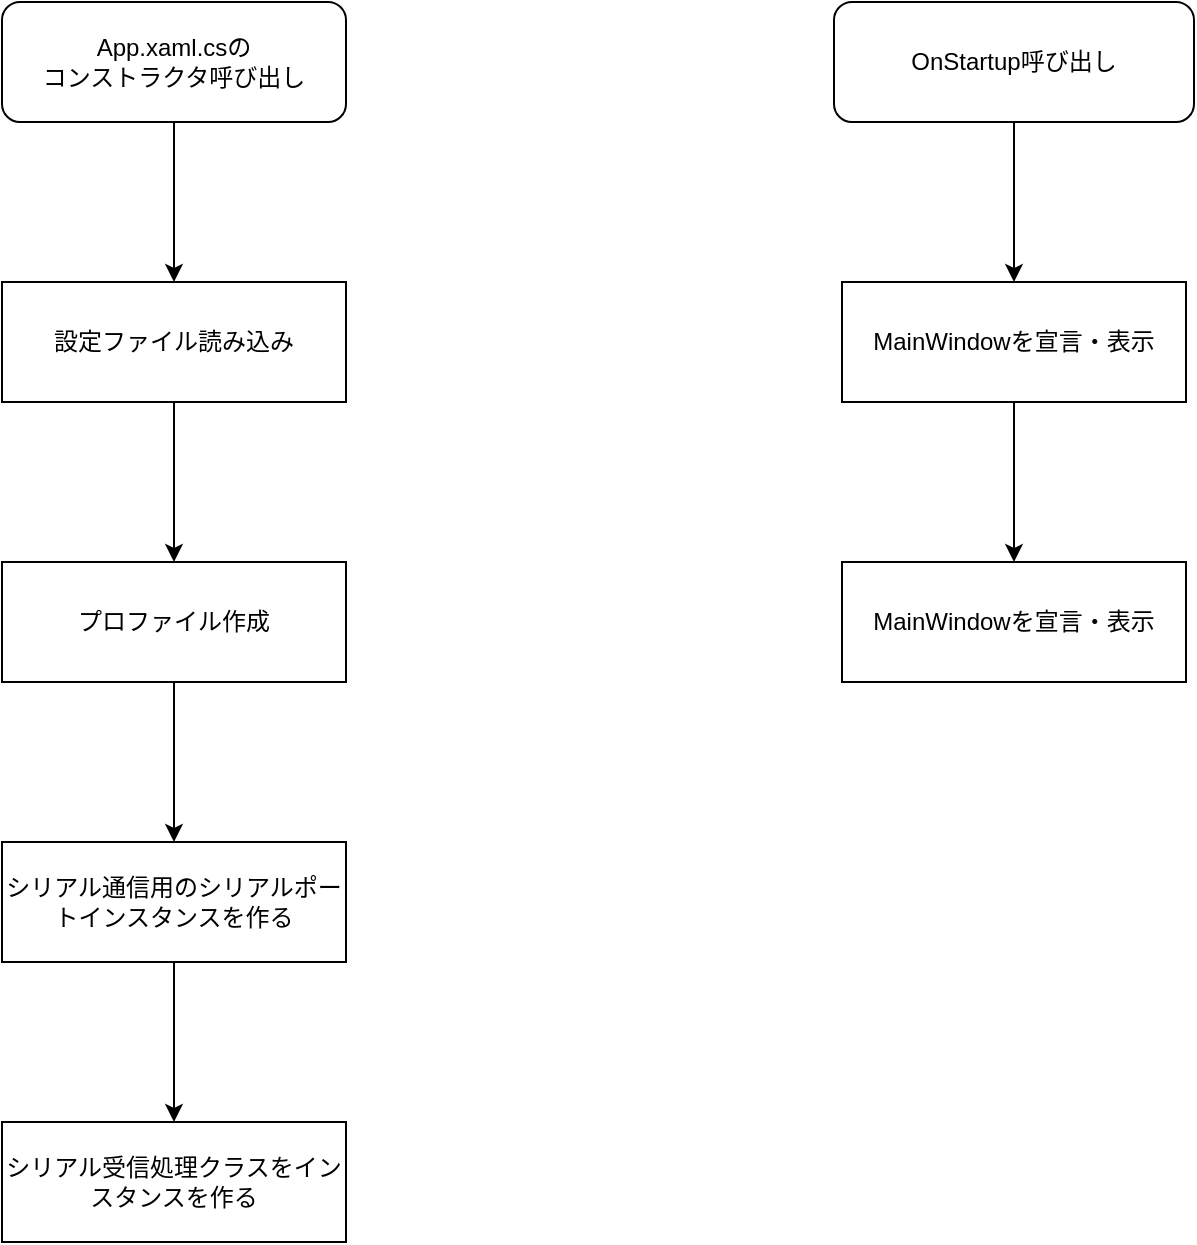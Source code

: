 <mxfile>
    <diagram id="vUIeG38WWE5ZPIOiv0nL" name="ページ1">
        <mxGraphModel dx="778" dy="662" grid="1" gridSize="10" guides="1" tooltips="1" connect="1" arrows="1" fold="1" page="1" pageScale="1" pageWidth="827" pageHeight="1169" math="0" shadow="0">
            <root>
                <mxCell id="0"/>
                <mxCell id="1" parent="0"/>
                <mxCell id="5" value="" style="edgeStyle=none;html=1;" edge="1" parent="1" source="2" target="4">
                    <mxGeometry relative="1" as="geometry"/>
                </mxCell>
                <mxCell id="2" value="App.xaml.csの&lt;br&gt;コンストラクタ呼び出し" style="rounded=1;whiteSpace=wrap;html=1;" vertex="1" parent="1">
                    <mxGeometry x="328" y="40" width="172" height="60" as="geometry"/>
                </mxCell>
                <mxCell id="7" value="" style="edgeStyle=none;html=1;" edge="1" parent="1" source="4" target="6">
                    <mxGeometry relative="1" as="geometry"/>
                </mxCell>
                <mxCell id="4" value="設定ファイル読み込み" style="rounded=0;whiteSpace=wrap;html=1;glass=0;" vertex="1" parent="1">
                    <mxGeometry x="328" y="180" width="172" height="60" as="geometry"/>
                </mxCell>
                <mxCell id="9" value="" style="edgeStyle=none;html=1;" edge="1" parent="1" source="6" target="8">
                    <mxGeometry relative="1" as="geometry"/>
                </mxCell>
                <mxCell id="6" value="プロファイル作成" style="rounded=0;whiteSpace=wrap;html=1;glass=0;shadow=0;" vertex="1" parent="1">
                    <mxGeometry x="328" y="320" width="172" height="60" as="geometry"/>
                </mxCell>
                <mxCell id="17" value="" style="edgeStyle=none;html=1;" edge="1" parent="1" source="8" target="16">
                    <mxGeometry relative="1" as="geometry"/>
                </mxCell>
                <mxCell id="8" value="シリアル通信用のシリアルポートインスタンスを作る" style="rounded=0;whiteSpace=wrap;html=1;glass=0;shadow=0;" vertex="1" parent="1">
                    <mxGeometry x="328" y="460" width="172" height="60" as="geometry"/>
                </mxCell>
                <mxCell id="15" value="" style="edgeStyle=none;html=1;" edge="1" parent="1" source="10" target="14">
                    <mxGeometry relative="1" as="geometry"/>
                </mxCell>
                <mxCell id="10" value="MainWindowを宣言・表示" style="rounded=0;whiteSpace=wrap;html=1;glass=0;shadow=0;" vertex="1" parent="1">
                    <mxGeometry x="748" y="180" width="172" height="60" as="geometry"/>
                </mxCell>
                <mxCell id="13" value="" style="edgeStyle=none;html=1;" edge="1" parent="1" source="12" target="10">
                    <mxGeometry relative="1" as="geometry"/>
                </mxCell>
                <mxCell id="12" value="OnStartup呼び出し" style="rounded=1;whiteSpace=wrap;html=1;shadow=0;glass=0;sketch=0;" vertex="1" parent="1">
                    <mxGeometry x="744" y="40" width="180" height="60" as="geometry"/>
                </mxCell>
                <mxCell id="14" value="MainWindowを宣言・表示" style="rounded=0;whiteSpace=wrap;html=1;glass=0;shadow=0;" vertex="1" parent="1">
                    <mxGeometry x="748" y="320" width="172" height="60" as="geometry"/>
                </mxCell>
                <mxCell id="16" value="シリアル受信処理クラスをインスタンスを作る" style="rounded=0;whiteSpace=wrap;html=1;glass=0;shadow=0;" vertex="1" parent="1">
                    <mxGeometry x="328" y="600" width="172" height="60" as="geometry"/>
                </mxCell>
            </root>
        </mxGraphModel>
    </diagram>
</mxfile>